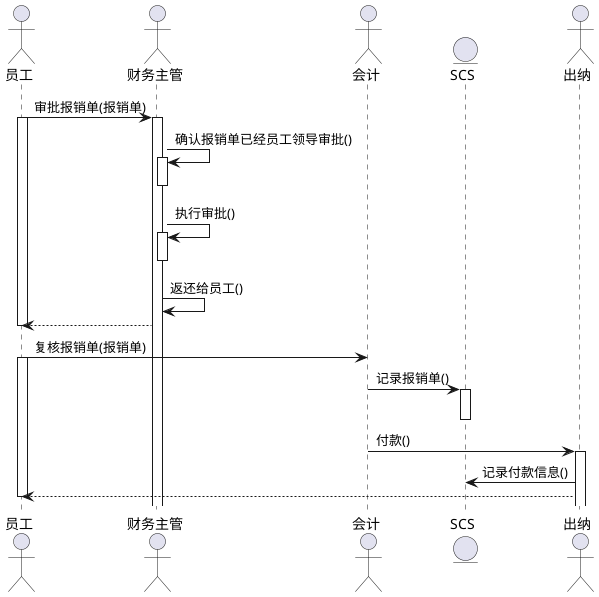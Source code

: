 @startuml

actor       员工       as Foo1
actor       财务主管       as Foo2
actor       会计       as Foo3
entity      SCS    as Foo4
actor       出纳       as Foo5



Foo1 -> Foo2 : 审批报销单(报销单)
activate Foo1
activate Foo2
Foo2 -> Foo2 : 确认报销单已经员工领导审批()
activate Foo2
deactivate Foo2
Foo2 -> Foo2 : 执行审批()
activate Foo2
deactivate Foo2
Foo2 -> Foo2 : 返还给员工()
Foo2 --> Foo1 :
deactivate Foo1

Foo1 -> Foo3 : 复核报销单(报销单)
activate Foo1
Foo3 -> Foo4 : 记录报销单()
activate Foo4
deactivate Foo4
Foo3 -> Foo5 : 付款()
activate Foo5
Foo5 -> Foo4: 记录付款信息()
Foo5 --> Foo1 :
deactivate Foo1

@enduml